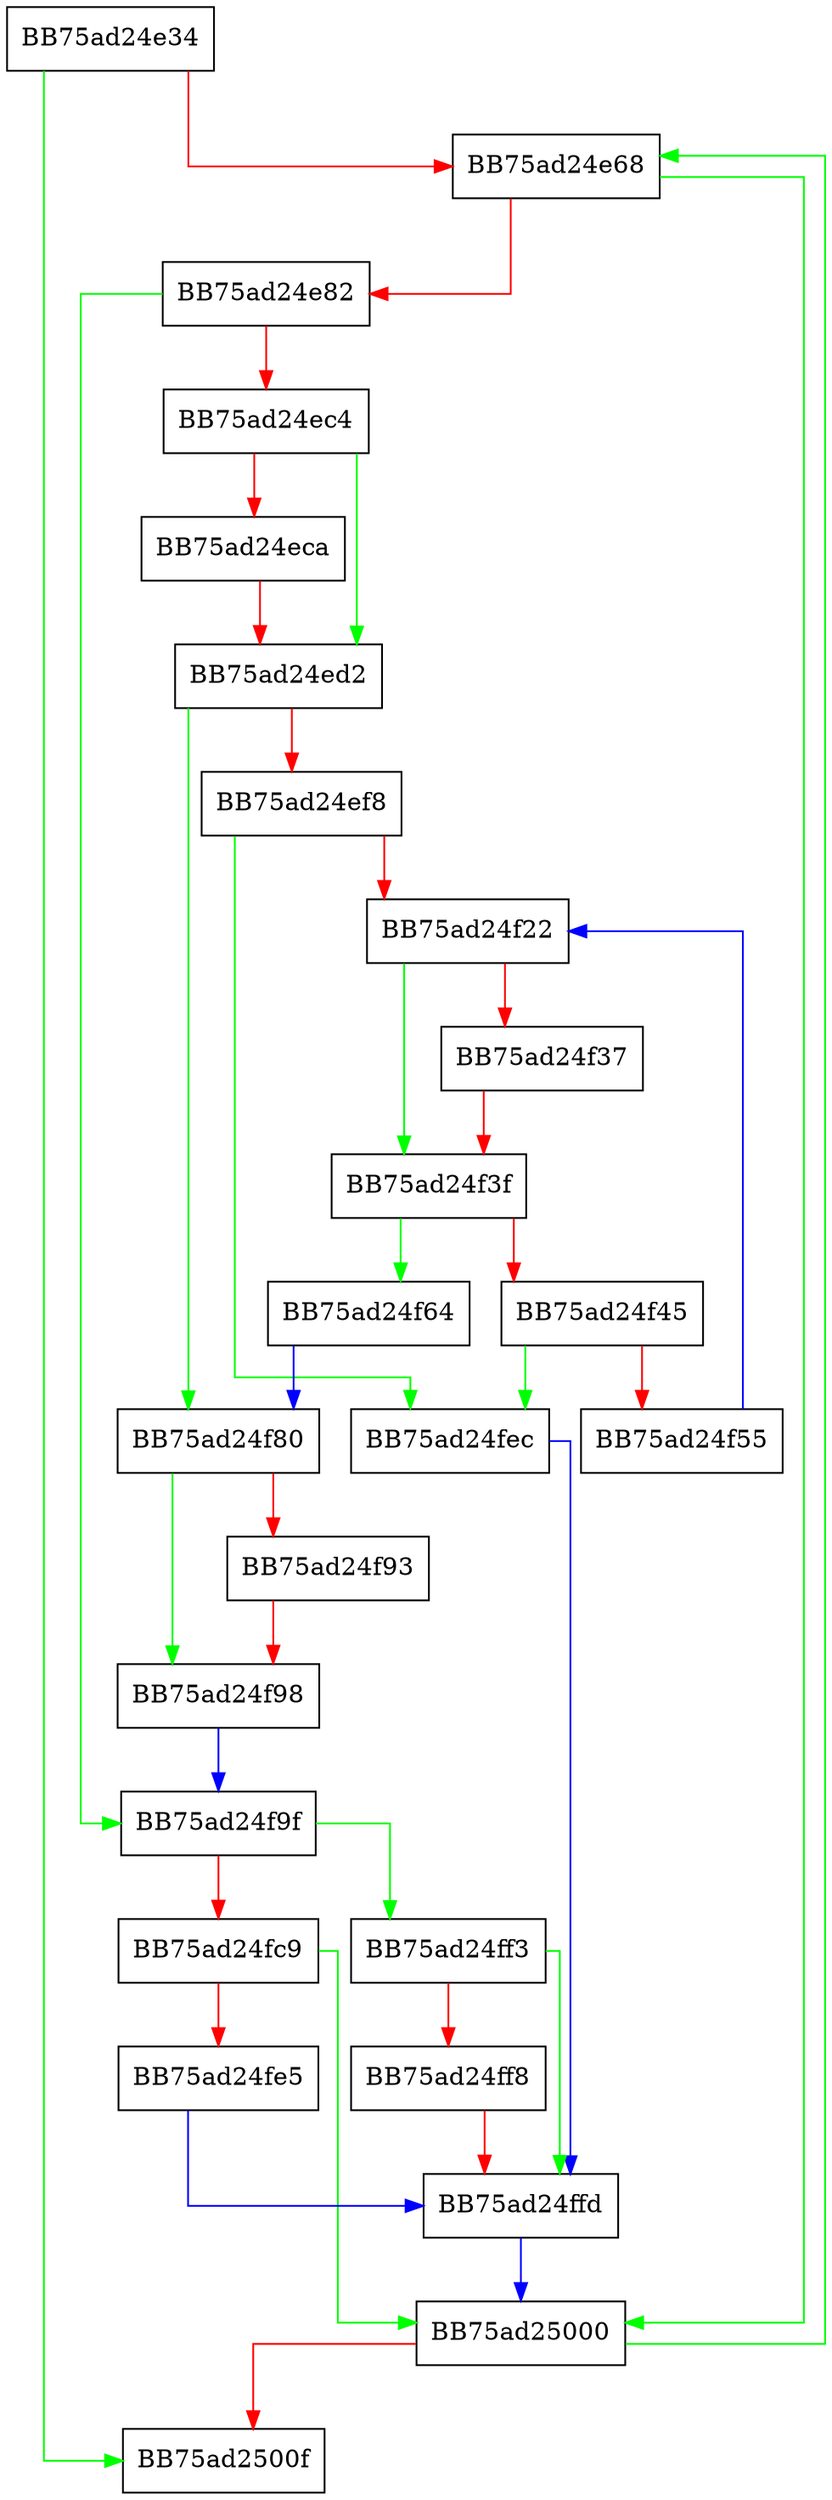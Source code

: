 digraph update_cursors_post_resize {
  node [shape="box"];
  graph [splines=ortho];
  BB75ad24e34 -> BB75ad2500f [color="green"];
  BB75ad24e34 -> BB75ad24e68 [color="red"];
  BB75ad24e68 -> BB75ad25000 [color="green"];
  BB75ad24e68 -> BB75ad24e82 [color="red"];
  BB75ad24e82 -> BB75ad24f9f [color="green"];
  BB75ad24e82 -> BB75ad24ec4 [color="red"];
  BB75ad24ec4 -> BB75ad24ed2 [color="green"];
  BB75ad24ec4 -> BB75ad24eca [color="red"];
  BB75ad24eca -> BB75ad24ed2 [color="red"];
  BB75ad24ed2 -> BB75ad24f80 [color="green"];
  BB75ad24ed2 -> BB75ad24ef8 [color="red"];
  BB75ad24ef8 -> BB75ad24fec [color="green"];
  BB75ad24ef8 -> BB75ad24f22 [color="red"];
  BB75ad24f22 -> BB75ad24f3f [color="green"];
  BB75ad24f22 -> BB75ad24f37 [color="red"];
  BB75ad24f37 -> BB75ad24f3f [color="red"];
  BB75ad24f3f -> BB75ad24f64 [color="green"];
  BB75ad24f3f -> BB75ad24f45 [color="red"];
  BB75ad24f45 -> BB75ad24fec [color="green"];
  BB75ad24f45 -> BB75ad24f55 [color="red"];
  BB75ad24f55 -> BB75ad24f22 [color="blue"];
  BB75ad24f64 -> BB75ad24f80 [color="blue"];
  BB75ad24f80 -> BB75ad24f98 [color="green"];
  BB75ad24f80 -> BB75ad24f93 [color="red"];
  BB75ad24f93 -> BB75ad24f98 [color="red"];
  BB75ad24f98 -> BB75ad24f9f [color="blue"];
  BB75ad24f9f -> BB75ad24ff3 [color="green"];
  BB75ad24f9f -> BB75ad24fc9 [color="red"];
  BB75ad24fc9 -> BB75ad25000 [color="green"];
  BB75ad24fc9 -> BB75ad24fe5 [color="red"];
  BB75ad24fe5 -> BB75ad24ffd [color="blue"];
  BB75ad24fec -> BB75ad24ffd [color="blue"];
  BB75ad24ff3 -> BB75ad24ffd [color="green"];
  BB75ad24ff3 -> BB75ad24ff8 [color="red"];
  BB75ad24ff8 -> BB75ad24ffd [color="red"];
  BB75ad24ffd -> BB75ad25000 [color="blue"];
  BB75ad25000 -> BB75ad24e68 [color="green"];
  BB75ad25000 -> BB75ad2500f [color="red"];
}